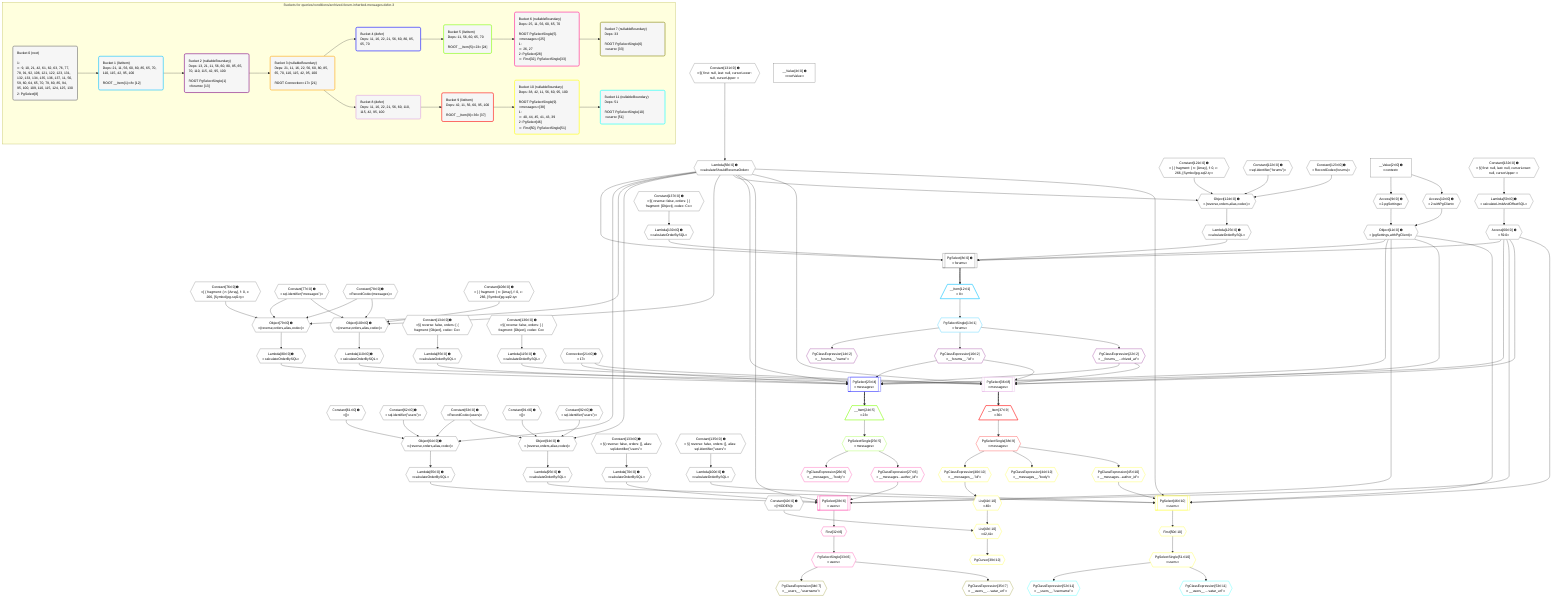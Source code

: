 %%{init: {'themeVariables': { 'fontSize': '12px'}}}%%
graph TD
    classDef path fill:#eee,stroke:#000,color:#000
    classDef plan fill:#fff,stroke-width:1px,color:#000
    classDef itemplan fill:#fff,stroke-width:2px,color:#000
    classDef unbatchedplan fill:#dff,stroke-width:1px,color:#000
    classDef sideeffectplan fill:#fcc,stroke-width:2px,color:#000
    classDef bucket fill:#f6f6f6,color:#000,stroke-width:2px,text-align:left


    %% plan dependencies
    PgSelect8[["PgSelect[8∈0] ➊<br />ᐸforumsᐳ"]]:::plan
    Object11{{"Object[11∈0] ➊<br />ᐸ{pgSettings,withPgClient}ᐳ"}}:::plan
    Lambda56{{"Lambda[56∈0] ➊<br />ᐸcalculateShouldReverseOrderᐳ"}}:::plan
    Access60{{"Access[60∈0] ➊<br />ᐸ59.0ᐳ"}}:::plan
    Lambda125{{"Lambda[125∈0] ➊<br />ᐸcalculateOrderBySQLᐳ"}}:::plan
    Lambda130{{"Lambda[130∈0] ➊<br />ᐸcalculateOrderBySQLᐳ"}}:::plan
    Object11 & Lambda56 & Access60 & Lambda125 & Lambda130 --> PgSelect8
    Object64{{"Object[64∈0] ➊<br />ᐸ{reverse,orders,alias,codec}ᐳ"}}:::plan
    Constant61{{"Constant[61∈0] ➊<br />ᐸ[]ᐳ"}}:::plan
    Constant62{{"Constant[62∈0] ➊<br />ᐸsql.identifier(”users”)ᐳ"}}:::plan
    Constant63{{"Constant[63∈0] ➊<br />ᐸRecordCodec(users)ᐳ"}}:::plan
    Lambda56 & Constant61 & Constant62 & Constant63 --> Object64
    Object79{{"Object[79∈0] ➊<br />ᐸ{reverse,orders,alias,codec}ᐳ"}}:::plan
    Constant76{{"Constant[76∈0] ➊<br />ᐸ[ { fragment: { n: [Array], f: 0, c: 266, [Symbol(pg-sql2-tyᐳ"}}:::plan
    Constant77{{"Constant[77∈0] ➊<br />ᐸsql.identifier(”messages”)ᐳ"}}:::plan
    Constant78{{"Constant[78∈0] ➊<br />ᐸRecordCodec(messages)ᐳ"}}:::plan
    Lambda56 & Constant76 & Constant77 & Constant78 --> Object79
    Object94{{"Object[94∈0] ➊<br />ᐸ{reverse,orders,alias,codec}ᐳ"}}:::plan
    Constant91{{"Constant[91∈0] ➊<br />ᐸ[]ᐳ"}}:::plan
    Constant92{{"Constant[92∈0] ➊<br />ᐸsql.identifier(”users”)ᐳ"}}:::plan
    Lambda56 & Constant91 & Constant92 & Constant63 --> Object94
    Object109{{"Object[109∈0] ➊<br />ᐸ{reverse,orders,alias,codec}ᐳ"}}:::plan
    Constant106{{"Constant[106∈0] ➊<br />ᐸ[ { fragment: { n: [Array], f: 0, c: 266, [Symbol(pg-sql2-tyᐳ"}}:::plan
    Lambda56 & Constant106 & Constant77 & Constant78 --> Object109
    Object124{{"Object[124∈0] ➊<br />ᐸ{reverse,orders,alias,codec}ᐳ"}}:::plan
    Constant121{{"Constant[121∈0] ➊<br />ᐸ[ { fragment: { n: [Array], f: 0, c: 266, [Symbol(pg-sql2-tyᐳ"}}:::plan
    Constant122{{"Constant[122∈0] ➊<br />ᐸsql.identifier(”forums”)ᐳ"}}:::plan
    Constant123{{"Constant[123∈0] ➊<br />ᐸRecordCodec(forums)ᐳ"}}:::plan
    Lambda56 & Constant121 & Constant122 & Constant123 --> Object124
    Access9{{"Access[9∈0] ➊<br />ᐸ2.pgSettingsᐳ"}}:::plan
    Access10{{"Access[10∈0] ➊<br />ᐸ2.withPgClientᐳ"}}:::plan
    Access9 & Access10 --> Object11
    __Value2["__Value[2∈0] ➊<br />ᐸcontextᐳ"]:::plan
    __Value2 --> Access9
    __Value2 --> Access10
    Constant131{{"Constant[131∈0] ➊<br />ᐸ§{ first: null, last: null, cursorLower: null, cursorUpper: ᐳ"}}:::plan
    Constant131 --> Lambda56
    Lambda59{{"Lambda[59∈0] ➊<br />ᐸcalculateLimitAndOffsetSQLᐳ"}}:::plan
    Constant132{{"Constant[132∈0] ➊<br />ᐸ§{ first: null, last: null, cursorLower: null, cursorUpper: ᐳ"}}:::plan
    Constant132 --> Lambda59
    Lambda59 --> Access60
    Lambda65{{"Lambda[65∈0] ➊<br />ᐸcalculateOrderBySQLᐳ"}}:::plan
    Object64 --> Lambda65
    Lambda70{{"Lambda[70∈0] ➊<br />ᐸcalculateOrderBySQLᐳ"}}:::plan
    Constant133{{"Constant[133∈0] ➊<br />ᐸ§{ reverse: false, orders: [], alias: sql.identifier(”users”ᐳ"}}:::plan
    Constant133 --> Lambda70
    Lambda80{{"Lambda[80∈0] ➊<br />ᐸcalculateOrderBySQLᐳ"}}:::plan
    Object79 --> Lambda80
    Lambda85{{"Lambda[85∈0] ➊<br />ᐸcalculateOrderBySQLᐳ"}}:::plan
    Constant134{{"Constant[134∈0] ➊<br />ᐸ§{ reverse: false, orders: [ { fragment: [Object], codec: Coᐳ"}}:::plan
    Constant134 --> Lambda85
    Lambda95{{"Lambda[95∈0] ➊<br />ᐸcalculateOrderBySQLᐳ"}}:::plan
    Object94 --> Lambda95
    Lambda100{{"Lambda[100∈0] ➊<br />ᐸcalculateOrderBySQLᐳ"}}:::plan
    Constant135{{"Constant[135∈0] ➊<br />ᐸ§{ reverse: false, orders: [], alias: sql.identifier(”users”ᐳ"}}:::plan
    Constant135 --> Lambda100
    Lambda110{{"Lambda[110∈0] ➊<br />ᐸcalculateOrderBySQLᐳ"}}:::plan
    Object109 --> Lambda110
    Lambda115{{"Lambda[115∈0] ➊<br />ᐸcalculateOrderBySQLᐳ"}}:::plan
    Constant136{{"Constant[136∈0] ➊<br />ᐸ§{ reverse: false, orders: [ { fragment: [Object], codec: Coᐳ"}}:::plan
    Constant136 --> Lambda115
    Object124 --> Lambda125
    Constant137{{"Constant[137∈0] ➊<br />ᐸ§{ reverse: false, orders: [ { fragment: [Object], codec: Coᐳ"}}:::plan
    Constant137 --> Lambda130
    __Value4["__Value[4∈0] ➊<br />ᐸrootValueᐳ"]:::plan
    Connection21{{"Connection[21∈0] ➊<br />ᐸ17ᐳ"}}:::plan
    Constant42{{"Constant[42∈0] ➊<br />ᐸ[HIDDEN]ᐳ"}}:::plan
    __Item12[/"__Item[12∈1]<br />ᐸ8ᐳ"\]:::itemplan
    PgSelect8 ==> __Item12
    PgSelectSingle13{{"PgSelectSingle[13∈1]<br />ᐸforumsᐳ"}}:::plan
    __Item12 --> PgSelectSingle13
    PgClassExpression14{{"PgClassExpression[14∈2]<br />ᐸ__forums__.”name”ᐳ"}}:::plan
    PgSelectSingle13 --> PgClassExpression14
    PgClassExpression16{{"PgClassExpression[16∈2]<br />ᐸ__forums__.”id”ᐳ"}}:::plan
    PgSelectSingle13 --> PgClassExpression16
    PgClassExpression22{{"PgClassExpression[22∈2]<br />ᐸ__forums__...chived_at”ᐳ"}}:::plan
    PgSelectSingle13 --> PgClassExpression22
    PgSelect23[["PgSelect[23∈4]<br />ᐸmessagesᐳ"]]:::plan
    Object11 & PgClassExpression16 & PgClassExpression22 & Connection21 & Lambda56 & Access60 & Lambda80 & Lambda85 --> PgSelect23
    __Item24[/"__Item[24∈5]<br />ᐸ23ᐳ"\]:::itemplan
    PgSelect23 ==> __Item24
    PgSelectSingle25{{"PgSelectSingle[25∈5]<br />ᐸmessagesᐳ"}}:::plan
    __Item24 --> PgSelectSingle25
    PgSelect28[["PgSelect[28∈6]<br />ᐸusersᐳ"]]:::plan
    PgClassExpression27{{"PgClassExpression[27∈6]<br />ᐸ__messages...author_id”ᐳ"}}:::plan
    Object11 & PgClassExpression27 & Lambda56 & Access60 & Lambda65 & Lambda70 --> PgSelect28
    PgClassExpression26{{"PgClassExpression[26∈6]<br />ᐸ__messages__.”body”ᐳ"}}:::plan
    PgSelectSingle25 --> PgClassExpression26
    PgSelectSingle25 --> PgClassExpression27
    First32{{"First[32∈6]"}}:::plan
    PgSelect28 --> First32
    PgSelectSingle33{{"PgSelectSingle[33∈6]<br />ᐸusersᐳ"}}:::plan
    First32 --> PgSelectSingle33
    PgClassExpression34{{"PgClassExpression[34∈7]<br />ᐸ__users__.”username”ᐳ"}}:::plan
    PgSelectSingle33 --> PgClassExpression34
    PgClassExpression35{{"PgClassExpression[35∈7]<br />ᐸ__users__....vatar_url”ᐳ"}}:::plan
    PgSelectSingle33 --> PgClassExpression35
    PgSelect36[["PgSelect[36∈8]<br />ᐸmessagesᐳ"]]:::plan
    Object11 & PgClassExpression16 & PgClassExpression22 & Connection21 & Lambda56 & Access60 & Lambda110 & Lambda115 --> PgSelect36
    __Item37[/"__Item[37∈9]<br />ᐸ36ᐳ"\]:::itemplan
    PgSelect36 ==> __Item37
    PgSelectSingle38{{"PgSelectSingle[38∈9]<br />ᐸmessagesᐳ"}}:::plan
    __Item37 --> PgSelectSingle38
    PgSelect46[["PgSelect[46∈10]<br />ᐸusersᐳ"]]:::plan
    PgClassExpression45{{"PgClassExpression[45∈10]<br />ᐸ__messages...author_id”ᐳ"}}:::plan
    Object11 & PgClassExpression45 & Lambda56 & Access60 & Lambda95 & Lambda100 --> PgSelect46
    List43{{"List[43∈10]<br />ᐸ42,41ᐳ"}}:::plan
    List41{{"List[41∈10]<br />ᐸ40ᐳ"}}:::plan
    Constant42 & List41 --> List43
    PgCursor39{{"PgCursor[39∈10]"}}:::plan
    List43 --> PgCursor39
    PgClassExpression40{{"PgClassExpression[40∈10]<br />ᐸ__messages__.”id”ᐳ"}}:::plan
    PgSelectSingle38 --> PgClassExpression40
    PgClassExpression40 --> List41
    PgClassExpression44{{"PgClassExpression[44∈10]<br />ᐸ__messages__.”body”ᐳ"}}:::plan
    PgSelectSingle38 --> PgClassExpression44
    PgSelectSingle38 --> PgClassExpression45
    First50{{"First[50∈10]"}}:::plan
    PgSelect46 --> First50
    PgSelectSingle51{{"PgSelectSingle[51∈10]<br />ᐸusersᐳ"}}:::plan
    First50 --> PgSelectSingle51
    PgClassExpression52{{"PgClassExpression[52∈11]<br />ᐸ__users__.”username”ᐳ"}}:::plan
    PgSelectSingle51 --> PgClassExpression52
    PgClassExpression53{{"PgClassExpression[53∈11]<br />ᐸ__users__....vatar_url”ᐳ"}}:::plan
    PgSelectSingle51 --> PgClassExpression53

    %% define steps

    subgraph "Buckets for queries/conditions/archived-forum-inherited-messages.defer-3"
    Bucket0("Bucket 0 (root)<br /><br />1: <br />ᐳ: 9, 10, 21, 42, 61, 62, 63, 76, 77, 78, 91, 92, 106, 121, 122, 123, 131, 132, 133, 134, 135, 136, 137, 11, 56, 59, 60, 64, 65, 70, 79, 80, 85, 94, 95, 100, 109, 110, 115, 124, 125, 130<br />2: PgSelect[8]"):::bucket
    classDef bucket0 stroke:#696969
    class Bucket0,__Value2,__Value4,PgSelect8,Access9,Access10,Object11,Connection21,Constant42,Lambda56,Lambda59,Access60,Constant61,Constant62,Constant63,Object64,Lambda65,Lambda70,Constant76,Constant77,Constant78,Object79,Lambda80,Lambda85,Constant91,Constant92,Object94,Lambda95,Lambda100,Constant106,Object109,Lambda110,Lambda115,Constant121,Constant122,Constant123,Object124,Lambda125,Lambda130,Constant131,Constant132,Constant133,Constant134,Constant135,Constant136,Constant137 bucket0
    Bucket1("Bucket 1 (listItem)<br />Deps: 21, 11, 56, 60, 80, 85, 65, 70, 110, 115, 42, 95, 100<br /><br />ROOT __Item{1}ᐸ8ᐳ[12]"):::bucket
    classDef bucket1 stroke:#00bfff
    class Bucket1,__Item12,PgSelectSingle13 bucket1
    Bucket2("Bucket 2 (nullableBoundary)<br />Deps: 13, 21, 11, 56, 60, 80, 85, 65, 70, 110, 115, 42, 95, 100<br /><br />ROOT PgSelectSingle{1}ᐸforumsᐳ[13]"):::bucket
    classDef bucket2 stroke:#7f007f
    class Bucket2,PgClassExpression14,PgClassExpression16,PgClassExpression22 bucket2
    Bucket3("Bucket 3 (nullableBoundary)<br />Deps: 21, 11, 16, 22, 56, 60, 80, 85, 65, 70, 110, 115, 42, 95, 100<br /><br />ROOT Connectionᐸ17ᐳ[21]"):::bucket
    classDef bucket3 stroke:#ffa500
    class Bucket3 bucket3
    Bucket4("Bucket 4 (defer)<br />Deps: 11, 16, 22, 21, 56, 60, 80, 85, 65, 70"):::bucket
    classDef bucket4 stroke:#0000ff
    class Bucket4,PgSelect23 bucket4
    Bucket5("Bucket 5 (listItem)<br />Deps: 11, 56, 60, 65, 70<br /><br />ROOT __Item{5}ᐸ23ᐳ[24]"):::bucket
    classDef bucket5 stroke:#7fff00
    class Bucket5,__Item24,PgSelectSingle25 bucket5
    Bucket6("Bucket 6 (nullableBoundary)<br />Deps: 25, 11, 56, 60, 65, 70<br /><br />ROOT PgSelectSingle{5}ᐸmessagesᐳ[25]<br />1: <br />ᐳ: 26, 27<br />2: PgSelect[28]<br />ᐳ: First[32], PgSelectSingle[33]"):::bucket
    classDef bucket6 stroke:#ff1493
    class Bucket6,PgClassExpression26,PgClassExpression27,PgSelect28,First32,PgSelectSingle33 bucket6
    Bucket7("Bucket 7 (nullableBoundary)<br />Deps: 33<br /><br />ROOT PgSelectSingle{6}ᐸusersᐳ[33]"):::bucket
    classDef bucket7 stroke:#808000
    class Bucket7,PgClassExpression34,PgClassExpression35 bucket7
    Bucket8("Bucket 8 (defer)<br />Deps: 11, 16, 22, 21, 56, 60, 110, 115, 42, 95, 100"):::bucket
    classDef bucket8 stroke:#dda0dd
    class Bucket8,PgSelect36 bucket8
    Bucket9("Bucket 9 (listItem)<br />Deps: 42, 11, 56, 60, 95, 100<br /><br />ROOT __Item{9}ᐸ36ᐳ[37]"):::bucket
    classDef bucket9 stroke:#ff0000
    class Bucket9,__Item37,PgSelectSingle38 bucket9
    Bucket10("Bucket 10 (nullableBoundary)<br />Deps: 38, 42, 11, 56, 60, 95, 100<br /><br />ROOT PgSelectSingle{9}ᐸmessagesᐳ[38]<br />1: <br />ᐳ: 40, 44, 45, 41, 43, 39<br />2: PgSelect[46]<br />ᐳ: First[50], PgSelectSingle[51]"):::bucket
    classDef bucket10 stroke:#ffff00
    class Bucket10,PgCursor39,PgClassExpression40,List41,List43,PgClassExpression44,PgClassExpression45,PgSelect46,First50,PgSelectSingle51 bucket10
    Bucket11("Bucket 11 (nullableBoundary)<br />Deps: 51<br /><br />ROOT PgSelectSingle{10}ᐸusersᐳ[51]"):::bucket
    classDef bucket11 stroke:#00ffff
    class Bucket11,PgClassExpression52,PgClassExpression53 bucket11
    Bucket0 --> Bucket1
    Bucket1 --> Bucket2
    Bucket2 --> Bucket3
    Bucket3 --> Bucket4 & Bucket8
    Bucket4 --> Bucket5
    Bucket5 --> Bucket6
    Bucket6 --> Bucket7
    Bucket8 --> Bucket9
    Bucket9 --> Bucket10
    Bucket10 --> Bucket11
    end